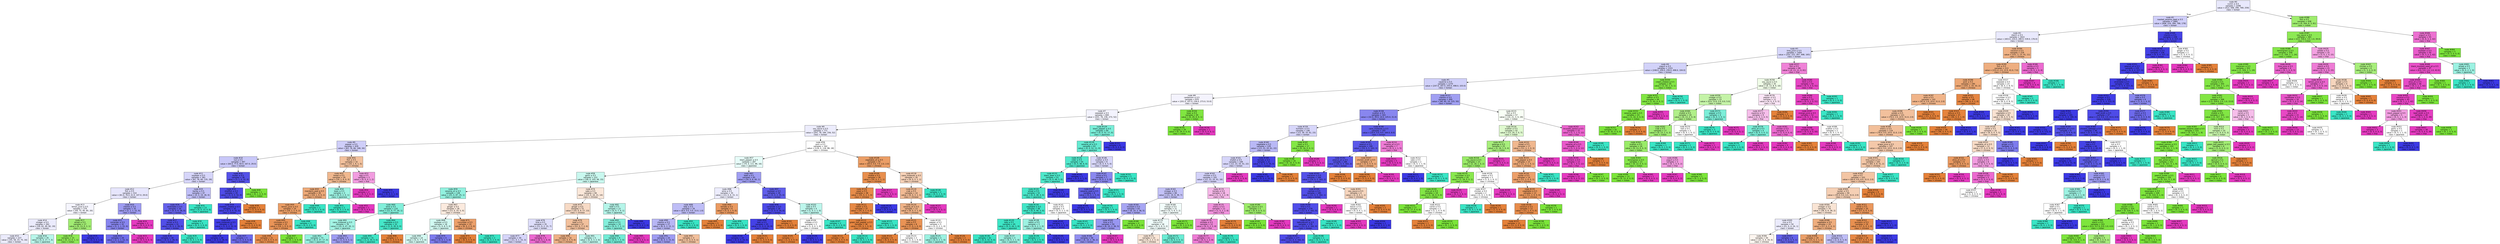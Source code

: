 digraph Tree {
node [shape=box, style="filled", color="black", fontname="helvetica"] ;
edge [fontname="helvetica"] ;
0 [label=<node &#35;0<br/>cumin &le; 0.5<br/>samples = 2298<br/>value = [412, 568, 290, 769, 259]<br/>class = korean>, fillcolor="#e8e8fc"] ;
1 [label=<node &#35;1<br/>roasted_sesame_seed &le; 0.5<br/>samples = 1860<br/>value = [408, 224, 284, 766, 178]<br/>class = korean>, fillcolor="#cfcef9"] ;
0 -> 1 [labeldistance=2.5, labelangle=45, headlabel="True"] ;
2 [label=<node &#35;2<br/>starch &le; 0.5<br/>samples = 1622<br/>value = [403.0, 224.0, 280.0, 539.0, 176.0]<br/>class = korean>, fillcolor="#e9e9fc"] ;
1 -> 2 ;
3 [label=<node &#35;3<br/>lime_juice &le; 0.5<br/>samples = 1404<br/>value = [252, 222, 267, 498, 165]<br/>class = korean>, fillcolor="#d7d7fa"] ;
2 -> 3 ;
4 [label=<node &#35;4<br/>yogurt &le; 0.5<br/>samples = 1315<br/>value = [248.0, 209.0, 256.0, 498.0, 104.0]<br/>class = korean>, fillcolor="#d2d2f9"] ;
3 -> 4 ;
5 [label=<node &#35;5<br/>cayenne &le; 0.5<br/>samples = 1270<br/>value = [247.0, 167.0, 255.0, 498.0, 103.0]<br/>class = korean>, fillcolor="#d0d0f9"] ;
4 -> 5 ;
6 [label=<node &#35;6<br/>cardamom &le; 0.5<br/>samples = 870<br/>value = [201.0, 107.0, 236.0, 273.0, 53.0]<br/>class = korean>, fillcolor="#f4f3fd"] ;
5 -> 6 ;
7 [label=<node &#35;7<br/>seaweed &le; 0.5<br/>samples = 840<br/>value = [201, 78, 236, 273, 52]<br/>class = korean>, fillcolor="#f3f3fd"] ;
6 -> 7 ;
8 [label=<node &#35;8<br/>soy_sauce &le; 0.5<br/>samples = 771<br/>value = [201, 78, 184, 256, 52]<br/>class = korean>, fillcolor="#ececfc"] ;
7 -> 8 ;
9 [label=<node &#35;9<br/>pepper &le; 0.5<br/>samples = 429<br/>value = [83, 78, 66, 168, 34]<br/>class = korean>, fillcolor="#cfcef9"] ;
8 -> 9 ;
10 [label=<node &#35;10<br/>nut &le; 0.5<br/>samples = 397<br/>value = [64.0, 77.0, 60.0, 167.0, 29.0]<br/>class = korean>, fillcolor="#c8c7f8"] ;
9 -> 10 ;
11 [label=<node &#35;11<br/>soybean &le; 0.5<br/>samples = 361<br/>value = [61, 76, 60, 135, 29]<br/>class = korean>, fillcolor="#d7d6fa"] ;
10 -> 11 ;
12 [label=<node &#35;12<br/>fish &le; 0.5<br/>samples = 314<br/>value = [61.0, 76.0, 41.0, 107.0, 29.0]<br/>class = korean>, fillcolor="#e6e5fc"] ;
11 -> 12 ;
13 [label=<node &#35;13<br/>lemon_juice &le; 0.5<br/>samples = 279<br/>value = [59, 75, 40, 85, 20]<br/>class = korean>, fillcolor="#f5f5fe"] ;
12 -> 13 ;
14 [label=<node &#35;14<br/>vinegar &le; 0.5<br/>samples = 262<br/>value = [59, 62, 40, 82, 19]<br/>class = korean>, fillcolor="#ebebfc"] ;
13 -> 14 ;
15 [label=<node &#35;15<br/>samples = 227<br/>value = [55, 58, 23, 75, 16]<br/>class = korean>, fillcolor="#ebebfc"] ;
14 -> 15 ;
16 [label=<node &#35;16<br/>samples = 35<br/>value = [4, 4, 17, 7, 3]<br/>class = japanese>, fillcolor="#b8f6ea"] ;
14 -> 16 ;
17 [label=<node &#35;17<br/>wheat &le; 0.5<br/>samples = 17<br/>value = [0, 13, 0, 3, 1]<br/>class = indian>, fillcolor="#a1ec72"] ;
13 -> 17 ;
18 [label=<node &#35;18<br/>samples = 15<br/>value = [0, 13, 0, 1, 1]<br/>class = indian>, fillcolor="#8ee955"] ;
17 -> 18 ;
19 [label=<node &#35;19<br/>samples = 2<br/>value = [0, 0, 0, 2, 0]<br/>class = korean>, fillcolor="#3c39e5"] ;
17 -> 19 ;
20 [label=<node &#35;20<br/>cilantro &le; 0.5<br/>samples = 35<br/>value = [2, 1, 1, 22, 9]<br/>class = korean>, fillcolor="#9e9cf2"] ;
12 -> 20 ;
21 [label=<node &#35;21<br/>coriander &le; 0.5<br/>samples = 32<br/>value = [2, 1, 1, 22, 6]<br/>class = korean>, fillcolor="#8785ef"] ;
20 -> 21 ;
22 [label=<node &#35;22<br/>samples = 29<br/>value = [2, 1, 1, 22, 3]<br/>class = korean>, fillcolor="#706eec"] ;
21 -> 22 ;
23 [label=<node &#35;23<br/>samples = 3<br/>value = [0, 0, 0, 0, 3]<br/>class = thai>, fillcolor="#e539c0"] ;
21 -> 23 ;
24 [label=<node &#35;24<br/>samples = 3<br/>value = [0, 0, 0, 0, 3]<br/>class = thai>, fillcolor="#e539c0"] ;
20 -> 24 ;
25 [label=<node &#35;25<br/>barley &le; 0.5<br/>samples = 47<br/>value = [0, 0, 19, 28, 0]<br/>class = korean>, fillcolor="#c0bff7"] ;
11 -> 25 ;
26 [label=<node &#35;26<br/>enokidake &le; 0.5<br/>samples = 34<br/>value = [0, 0, 6, 28, 0]<br/>class = korean>, fillcolor="#6663eb"] ;
25 -> 26 ;
27 [label=<node &#35;27<br/>lemon &le; 0.5<br/>samples = 31<br/>value = [0, 0, 3, 28, 0]<br/>class = korean>, fillcolor="#514ee8"] ;
26 -> 27 ;
28 [label=<node &#35;28<br/>samples = 30<br/>value = [0, 0, 2, 28, 0]<br/>class = korean>, fillcolor="#4a47e7"] ;
27 -> 28 ;
29 [label=<node &#35;29<br/>samples = 1<br/>value = [0, 0, 1, 0, 0]<br/>class = japanese>, fillcolor="#39e5c5"] ;
27 -> 29 ;
30 [label=<node &#35;30<br/>samples = 3<br/>value = [0, 0, 3, 0, 0]<br/>class = japanese>, fillcolor="#39e5c5"] ;
26 -> 30 ;
31 [label=<node &#35;31<br/>samples = 13<br/>value = [0, 0, 13, 0, 0]<br/>class = japanese>, fillcolor="#39e5c5"] ;
25 -> 31 ;
32 [label=<node &#35;32<br/>butter &le; 0.5<br/>samples = 36<br/>value = [3, 1, 0, 32, 0]<br/>class = korean>, fillcolor="#5451e8"] ;
10 -> 32 ;
33 [label=<node &#35;33<br/>shellfish &le; 0.5<br/>samples = 35<br/>value = [3, 0, 0, 32, 0]<br/>class = korean>, fillcolor="#4e4ce7"] ;
32 -> 33 ;
34 [label=<node &#35;34<br/>cheddar_cheese &le; 0.5<br/>samples = 34<br/>value = [2, 0, 0, 32, 0]<br/>class = korean>, fillcolor="#4845e7"] ;
33 -> 34 ;
35 [label=<node &#35;35<br/>cane_molasses &le; 0.5<br/>samples = 33<br/>value = [1, 0, 0, 32, 0]<br/>class = korean>, fillcolor="#423fe6"] ;
34 -> 35 ;
36 [label=<node &#35;36<br/>samples = 28<br/>value = [0, 0, 0, 28, 0]<br/>class = korean>, fillcolor="#3c39e5"] ;
35 -> 36 ;
37 [label=<node &#35;37<br/>samples = 5<br/>value = [1, 0, 0, 4, 0]<br/>class = korean>, fillcolor="#6d6aec"] ;
35 -> 37 ;
38 [label=<node &#35;38<br/>samples = 1<br/>value = [1, 0, 0, 0, 0]<br/>class = chinese>, fillcolor="#e58139"] ;
34 -> 38 ;
39 [label=<node &#35;39<br/>samples = 1<br/>value = [1, 0, 0, 0, 0]<br/>class = chinese>, fillcolor="#e58139"] ;
33 -> 39 ;
40 [label=<node &#35;40<br/>samples = 1<br/>value = [0, 1, 0, 0, 0]<br/>class = indian>, fillcolor="#7be539"] ;
32 -> 40 ;
41 [label=<node &#35;41<br/>fish &le; 0.5<br/>samples = 32<br/>value = [19, 1, 6, 1, 5]<br/>class = chinese>, fillcolor="#f2c09c"] ;
9 -> 41 ;
42 [label=<node &#35;42<br/>bread &le; 0.5<br/>samples = 29<br/>value = [19, 1, 6, 0, 3]<br/>class = chinese>, fillcolor="#f0b88f"] ;
41 -> 42 ;
43 [label=<node &#35;43<br/>mandarin_peel &le; 0.5<br/>samples = 26<br/>value = [19, 1, 4, 0, 2]<br/>class = chinese>, fillcolor="#eda978"] ;
42 -> 43 ;
44 [label=<node &#35;44<br/>lemon_juice &le; 0.5<br/>samples = 24<br/>value = [19, 1, 2, 0, 2]<br/>class = chinese>, fillcolor="#eb9e66"] ;
43 -> 44 ;
45 [label=<node &#35;45<br/>chickpea &le; 0.5<br/>samples = 22<br/>value = [19, 1, 0, 0, 2]<br/>class = chinese>, fillcolor="#e99457"] ;
44 -> 45 ;
46 [label=<node &#35;46<br/>samples = 21<br/>value = [19, 0, 0, 0, 2]<br/>class = chinese>, fillcolor="#e88e4e"] ;
45 -> 46 ;
47 [label=<node &#35;47<br/>samples = 1<br/>value = [0, 1, 0, 0, 0]<br/>class = indian>, fillcolor="#7be539"] ;
45 -> 47 ;
48 [label=<node &#35;48<br/>samples = 2<br/>value = [0, 0, 2, 0, 0]<br/>class = japanese>, fillcolor="#39e5c5"] ;
44 -> 48 ;
49 [label=<node &#35;49<br/>samples = 2<br/>value = [0, 0, 2, 0, 0]<br/>class = japanese>, fillcolor="#39e5c5"] ;
43 -> 49 ;
50 [label=<node &#35;50<br/>bean &le; 0.5<br/>samples = 3<br/>value = [0, 0, 2, 0, 1]<br/>class = japanese>, fillcolor="#9cf2e2"] ;
42 -> 50 ;
51 [label=<node &#35;51<br/>samples = 2<br/>value = [0, 0, 2, 0, 0]<br/>class = japanese>, fillcolor="#39e5c5"] ;
50 -> 51 ;
52 [label=<node &#35;52<br/>samples = 1<br/>value = [0, 0, 0, 0, 1]<br/>class = thai>, fillcolor="#e539c0"] ;
50 -> 52 ;
53 [label=<node &#35;53<br/>egg &le; 0.5<br/>samples = 3<br/>value = [0, 0, 0, 1, 2]<br/>class = thai>, fillcolor="#f29ce0"] ;
41 -> 53 ;
54 [label=<node &#35;54<br/>samples = 2<br/>value = [0, 0, 0, 0, 2]<br/>class = thai>, fillcolor="#e539c0"] ;
53 -> 54 ;
55 [label=<node &#35;55<br/>samples = 1<br/>value = [0, 0, 0, 1, 0]<br/>class = korean>, fillcolor="#3c39e5"] ;
53 -> 55 ;
56 [label=<node &#35;56<br/>pork &le; 0.5<br/>samples = 342<br/>value = [118, 0, 118, 88, 18]<br/>class = chinese>, fillcolor="#ffffff"] ;
8 -> 56 ;
57 [label=<node &#35;57<br/>black_pepper &le; 0.5<br/>samples = 287<br/>value = [74, 0, 111, 86, 16]<br/>class = japanese>, fillcolor="#e6fcf8"] ;
56 -> 57 ;
58 [label=<node &#35;58<br/>garlic &le; 0.5<br/>samples = 222<br/>value = [58, 0, 103, 46, 15]<br/>class = japanese>, fillcolor="#c9f8ef"] ;
57 -> 58 ;
59 [label=<node &#35;59<br/>sesame_oil &le; 0.5<br/>samples = 138<br/>value = [25, 0, 87, 25, 1]<br/>class = japanese>, fillcolor="#92f1df"] ;
58 -> 59 ;
60 [label=<node &#35;60<br/>wine &le; 0.5<br/>samples = 110<br/>value = [12, 0, 77, 20, 1]<br/>class = japanese>, fillcolor="#82efda"] ;
59 -> 60 ;
61 [label=<node &#35;61<br/>cane_molasses &le; 0.5<br/>samples = 78<br/>value = [10, 0, 47, 20, 1]<br/>class = japanese>, fillcolor="#a3f3e4"] ;
60 -> 61 ;
62 [label=<node &#35;62<br/>samples = 73<br/>value = [9, 0, 47, 17, 0]<br/>class = japanese>, fillcolor="#95f1e0"] ;
61 -> 62 ;
63 [label=<node &#35;63<br/>samples = 5<br/>value = [1, 0, 0, 3, 1]<br/>class = korean>, fillcolor="#9e9cf2"] ;
61 -> 63 ;
64 [label=<node &#35;64<br/>vegetable &le; 0.5<br/>samples = 32<br/>value = [2, 0, 30, 0, 0]<br/>class = japanese>, fillcolor="#46e7c9"] ;
60 -> 64 ;
65 [label=<node &#35;65<br/>samples = 31<br/>value = [1, 0, 30, 0, 0]<br/>class = japanese>, fillcolor="#40e6c7"] ;
64 -> 65 ;
66 [label=<node &#35;66<br/>samples = 1<br/>value = [1, 0, 0, 0, 0]<br/>class = chinese>, fillcolor="#e58139"] ;
64 -> 66 ;
67 [label=<node &#35;67<br/>ginger &le; 0.5<br/>samples = 28<br/>value = [13, 0, 10, 5, 0]<br/>class = chinese>, fillcolor="#fbeade"] ;
59 -> 67 ;
68 [label=<node &#35;68<br/>soybean &le; 0.5<br/>samples = 18<br/>value = [5, 0, 8, 5, 0]<br/>class = japanese>, fillcolor="#d1f9f2"] ;
67 -> 68 ;
69 [label=<node &#35;69<br/>samples = 14<br/>value = [5, 0, 7, 2, 0]<br/>class = japanese>, fillcolor="#d3f9f2"] ;
68 -> 69 ;
70 [label=<node &#35;70<br/>samples = 4<br/>value = [0, 0, 1, 3, 0]<br/>class = korean>, fillcolor="#7d7bee"] ;
68 -> 70 ;
71 [label=<node &#35;71<br/>cucumber &le; 0.5<br/>samples = 10<br/>value = [8, 0, 2, 0, 0]<br/>class = chinese>, fillcolor="#eca06a"] ;
67 -> 71 ;
72 [label=<node &#35;72<br/>samples = 8<br/>value = [8, 0, 0, 0, 0]<br/>class = chinese>, fillcolor="#e58139"] ;
71 -> 72 ;
73 [label=<node &#35;73<br/>samples = 2<br/>value = [0, 0, 2, 0, 0]<br/>class = japanese>, fillcolor="#39e5c5"] ;
71 -> 73 ;
74 [label=<node &#35;74<br/>sake &le; 0.5<br/>samples = 84<br/>value = [33, 0, 16, 21, 14]<br/>class = chinese>, fillcolor="#fae7d9"] ;
58 -> 74 ;
75 [label=<node &#35;75<br/>ginger &le; 0.5<br/>samples = 72<br/>value = [33, 0, 9, 17, 13]<br/>class = chinese>, fillcolor="#f7dac5"] ;
74 -> 75 ;
76 [label=<node &#35;76<br/>lime &le; 0.5<br/>samples = 35<br/>value = [11, 0, 2, 15, 7]<br/>class = korean>, fillcolor="#dedefb"] ;
75 -> 76 ;
77 [label=<node &#35;77<br/>samples = 30<br/>value = [11, 0, 1, 15, 3]<br/>class = korean>, fillcolor="#d6d5fa"] ;
76 -> 77 ;
78 [label=<node &#35;78<br/>samples = 5<br/>value = [0, 0, 1, 0, 4]<br/>class = thai>, fillcolor="#ec6ad0"] ;
76 -> 78 ;
79 [label=<node &#35;79<br/>beef &le; 0.5<br/>samples = 37<br/>value = [22, 0, 7, 2, 6]<br/>class = chinese>, fillcolor="#f2c09c"] ;
75 -> 79 ;
80 [label=<node &#35;80<br/>samples = 32<br/>value = [22, 0, 4, 0, 6]<br/>class = chinese>, fillcolor="#efb185"] ;
79 -> 80 ;
81 [label=<node &#35;81<br/>samples = 5<br/>value = [0, 0, 3, 2, 0]<br/>class = japanese>, fillcolor="#bdf6ec"] ;
79 -> 81 ;
82 [label=<node &#35;82<br/>beef &le; 0.5<br/>samples = 12<br/>value = [0, 0, 7, 4, 1]<br/>class = japanese>, fillcolor="#b5f5e9"] ;
74 -> 82 ;
83 [label=<node &#35;83<br/>peanut &le; 0.5<br/>samples = 10<br/>value = [0, 0, 7, 2, 1]<br/>class = japanese>, fillcolor="#83efdb"] ;
82 -> 83 ;
84 [label=<node &#35;84<br/>samples = 9<br/>value = [0, 0, 7, 2, 0]<br/>class = japanese>, fillcolor="#72ecd6"] ;
83 -> 84 ;
85 [label=<node &#35;85<br/>samples = 1<br/>value = [0, 0, 0, 0, 1]<br/>class = thai>, fillcolor="#e539c0"] ;
83 -> 85 ;
86 [label=<node &#35;86<br/>samples = 2<br/>value = [0, 0, 0, 2, 0]<br/>class = korean>, fillcolor="#3c39e5"] ;
82 -> 86 ;
87 [label=<node &#35;87<br/>beef &le; 0.5<br/>samples = 65<br/>value = [16, 0, 8, 40, 1]<br/>class = korean>, fillcolor="#9f9ef2"] ;
57 -> 87 ;
88 [label=<node &#35;88<br/>wine &le; 0.5<br/>samples = 35<br/>value = [13, 0, 6, 15, 1]<br/>class = korean>, fillcolor="#ededfd"] ;
87 -> 88 ;
89 [label=<node &#35;89<br/>kelp &le; 0.5<br/>samples = 29<br/>value = [8.0, 0.0, 5.0, 15.0, 1.0]<br/>class = korean>, fillcolor="#bebdf6"] ;
88 -> 89 ;
90 [label=<node &#35;90<br/>cilantro &le; 0.5<br/>samples = 27<br/>value = [8, 0, 3, 15, 1]<br/>class = korean>, fillcolor="#b7b6f5"] ;
89 -> 90 ;
91 [label=<node &#35;91<br/>samples = 24<br/>value = [6, 0, 3, 15, 0]<br/>class = korean>, fillcolor="#9e9cf2"] ;
90 -> 91 ;
92 [label=<node &#35;92<br/>samples = 3<br/>value = [2, 0, 0, 0, 1]<br/>class = chinese>, fillcolor="#f2c09c"] ;
90 -> 92 ;
93 [label=<node &#35;93<br/>samples = 2<br/>value = [0, 0, 2, 0, 0]<br/>class = japanese>, fillcolor="#39e5c5"] ;
89 -> 93 ;
94 [label=<node &#35;94<br/>tomato &le; 0.5<br/>samples = 6<br/>value = [5, 0, 1, 0, 0]<br/>class = chinese>, fillcolor="#ea9a61"] ;
88 -> 94 ;
95 [label=<node &#35;95<br/>samples = 5<br/>value = [5, 0, 0, 0, 0]<br/>class = chinese>, fillcolor="#e58139"] ;
94 -> 95 ;
96 [label=<node &#35;96<br/>samples = 1<br/>value = [0, 0, 1, 0, 0]<br/>class = japanese>, fillcolor="#39e5c5"] ;
94 -> 96 ;
97 [label=<node &#35;97<br/>soybean &le; 0.5<br/>samples = 30<br/>value = [3, 0, 2, 25, 0]<br/>class = korean>, fillcolor="#605eea"] ;
87 -> 97 ;
98 [label=<node &#35;98<br/>coriander &le; 0.5<br/>samples = 26<br/>value = [2, 0, 0, 24, 0]<br/>class = korean>, fillcolor="#4c49e7"] ;
97 -> 98 ;
99 [label=<node &#35;99<br/>leek &le; 0.5<br/>samples = 25<br/>value = [1, 0, 0, 24, 0]<br/>class = korean>, fillcolor="#4441e6"] ;
98 -> 99 ;
100 [label=<node &#35;100<br/>samples = 24<br/>value = [0, 0, 0, 24, 0]<br/>class = korean>, fillcolor="#3c39e5"] ;
99 -> 100 ;
101 [label=<node &#35;101<br/>samples = 1<br/>value = [1, 0, 0, 0, 0]<br/>class = chinese>, fillcolor="#e58139"] ;
99 -> 101 ;
102 [label=<node &#35;102<br/>samples = 1<br/>value = [1, 0, 0, 0, 0]<br/>class = chinese>, fillcolor="#e58139"] ;
98 -> 102 ;
103 [label=<node &#35;103<br/>sake &le; 0.5<br/>samples = 4<br/>value = [1, 0, 2, 1, 0]<br/>class = japanese>, fillcolor="#bdf6ec"] ;
97 -> 103 ;
104 [label=<node &#35;104<br/>shiitake &le; 0.5<br/>samples = 2<br/>value = [1, 0, 0, 1, 0]<br/>class = chinese>, fillcolor="#ffffff"] ;
103 -> 104 ;
105 [label=<node &#35;105<br/>samples = 1<br/>value = [1, 0, 0, 0, 0]<br/>class = chinese>, fillcolor="#e58139"] ;
104 -> 105 ;
106 [label=<node &#35;106<br/>samples = 1<br/>value = [0, 0, 0, 1, 0]<br/>class = korean>, fillcolor="#3c39e5"] ;
104 -> 106 ;
107 [label=<node &#35;107<br/>samples = 2<br/>value = [0, 0, 2, 0, 0]<br/>class = japanese>, fillcolor="#39e5c5"] ;
103 -> 107 ;
108 [label=<node &#35;108<br/>vegetable_oil &le; 0.5<br/>samples = 55<br/>value = [44.0, 0.0, 7.0, 2.0, 2.0]<br/>class = chinese>, fillcolor="#eb9e66"] ;
56 -> 108 ;
109 [label=<node &#35;109<br/>shallot &le; 0.5<br/>samples = 39<br/>value = [35, 0, 2, 1, 1]<br/>class = chinese>, fillcolor="#e88f4e"] ;
108 -> 109 ;
110 [label=<node &#35;110<br/>yeast &le; 0.5<br/>samples = 38<br/>value = [35, 0, 2, 1, 0]<br/>class = chinese>, fillcolor="#e78c4a"] ;
109 -> 110 ;
111 [label=<node &#35;111<br/>radish &le; 0.5<br/>samples = 37<br/>value = [35, 0, 2, 0, 0]<br/>class = chinese>, fillcolor="#e68844"] ;
110 -> 111 ;
112 [label=<node &#35;112<br/>green_bell_pepper &le; 0.5<br/>samples = 36<br/>value = [35, 0, 1, 0, 0]<br/>class = chinese>, fillcolor="#e6853f"] ;
111 -> 112 ;
113 [label=<node &#35;113<br/>samples = 35<br/>value = [35, 0, 0, 0, 0]<br/>class = chinese>, fillcolor="#e58139"] ;
112 -> 113 ;
114 [label=<node &#35;114<br/>samples = 1<br/>value = [0, 0, 1, 0, 0]<br/>class = japanese>, fillcolor="#39e5c5"] ;
112 -> 114 ;
115 [label=<node &#35;115<br/>samples = 1<br/>value = [0, 0, 1, 0, 0]<br/>class = japanese>, fillcolor="#39e5c5"] ;
111 -> 115 ;
116 [label=<node &#35;116<br/>samples = 1<br/>value = [0, 0, 0, 1, 0]<br/>class = korean>, fillcolor="#3c39e5"] ;
110 -> 116 ;
117 [label=<node &#35;117<br/>samples = 1<br/>value = [0, 0, 0, 0, 1]<br/>class = thai>, fillcolor="#e539c0"] ;
109 -> 117 ;
118 [label=<node &#35;118<br/>cane_molasses &le; 0.5<br/>samples = 16<br/>value = [9, 0, 5, 1, 1]<br/>class = chinese>, fillcolor="#f6d1b7"] ;
108 -> 118 ;
119 [label=<node &#35;119<br/>crab &le; 0.5<br/>samples = 14<br/>value = [9, 0, 3, 1, 1]<br/>class = chinese>, fillcolor="#f1ba93"] ;
118 -> 119 ;
120 [label=<node &#35;120<br/>sesame_oil &le; 0.5<br/>samples = 13<br/>value = [9, 0, 3, 1, 0]<br/>class = chinese>, fillcolor="#efb388"] ;
119 -> 120 ;
121 [label=<node &#35;121<br/>sake &le; 0.5<br/>samples = 8<br/>value = [7, 0, 1, 0, 0]<br/>class = chinese>, fillcolor="#e99355"] ;
120 -> 121 ;
122 [label=<node &#35;122<br/>samples = 6<br/>value = [6, 0, 0, 0, 0]<br/>class = chinese>, fillcolor="#e58139"] ;
121 -> 122 ;
123 [label=<node &#35;123<br/>samples = 2<br/>value = [1, 0, 1, 0, 0]<br/>class = chinese>, fillcolor="#ffffff"] ;
121 -> 123 ;
124 [label=<node &#35;124<br/>pepper &le; 0.5<br/>samples = 5<br/>value = [2, 0, 2, 1, 0]<br/>class = chinese>, fillcolor="#ffffff"] ;
120 -> 124 ;
125 [label=<node &#35;125<br/>samples = 3<br/>value = [0, 0, 2, 1, 0]<br/>class = japanese>, fillcolor="#9cf2e2"] ;
124 -> 125 ;
126 [label=<node &#35;126<br/>samples = 2<br/>value = [2, 0, 0, 0, 0]<br/>class = chinese>, fillcolor="#e58139"] ;
124 -> 126 ;
127 [label=<node &#35;127<br/>samples = 1<br/>value = [0, 0, 0, 0, 1]<br/>class = thai>, fillcolor="#e539c0"] ;
119 -> 127 ;
128 [label=<node &#35;128<br/>samples = 2<br/>value = [0, 0, 2, 0, 0]<br/>class = japanese>, fillcolor="#39e5c5"] ;
118 -> 128 ;
129 [label=<node &#35;129<br/>black_pepper &le; 0.5<br/>samples = 69<br/>value = [0, 0, 52, 17, 0]<br/>class = japanese>, fillcolor="#7aeed8"] ;
7 -> 129 ;
130 [label=<node &#35;130<br/>sesame_oil &le; 0.5<br/>samples = 63<br/>value = [0, 0, 52, 11, 0]<br/>class = japanese>, fillcolor="#63ead1"] ;
129 -> 130 ;
131 [label=<node &#35;131<br/>cider &le; 0.5<br/>samples = 54<br/>value = [0, 0, 48, 6, 0]<br/>class = japanese>, fillcolor="#52e8cc"] ;
130 -> 131 ;
132 [label=<node &#35;132<br/>black_bean &le; 0.5<br/>samples = 53<br/>value = [0, 0, 48, 5, 0]<br/>class = japanese>, fillcolor="#4ee8cb"] ;
131 -> 132 ;
133 [label=<node &#35;133<br/>wheat &le; 0.5<br/>samples = 52<br/>value = [0, 0, 48, 4, 0]<br/>class = japanese>, fillcolor="#49e7ca"] ;
132 -> 133 ;
134 [label=<node &#35;134<br/>vegetable &le; 0.5<br/>samples = 48<br/>value = [0, 0, 46, 2, 0]<br/>class = japanese>, fillcolor="#42e6c8"] ;
133 -> 134 ;
135 [label=<node &#35;135<br/>kelp &le; 0.5<br/>samples = 45<br/>value = [0, 0, 44, 1, 0]<br/>class = japanese>, fillcolor="#3de6c6"] ;
134 -> 135 ;
136 [label=<node &#35;136<br/>samples = 42<br/>value = [0, 0, 42, 0, 0]<br/>class = japanese>, fillcolor="#39e5c5"] ;
135 -> 136 ;
137 [label=<node &#35;137<br/>samples = 3<br/>value = [0, 0, 2, 1, 0]<br/>class = japanese>, fillcolor="#9cf2e2"] ;
135 -> 137 ;
138 [label=<node &#35;138<br/>radish &le; 0.5<br/>samples = 3<br/>value = [0, 0, 2, 1, 0]<br/>class = japanese>, fillcolor="#9cf2e2"] ;
134 -> 138 ;
139 [label=<node &#35;139<br/>samples = 2<br/>value = [0, 0, 2, 0, 0]<br/>class = japanese>, fillcolor="#39e5c5"] ;
138 -> 139 ;
140 [label=<node &#35;140<br/>samples = 1<br/>value = [0, 0, 0, 1, 0]<br/>class = korean>, fillcolor="#3c39e5"] ;
138 -> 140 ;
141 [label=<node &#35;141<br/>squid &le; 0.5<br/>samples = 4<br/>value = [0, 0, 2, 2, 0]<br/>class = japanese>, fillcolor="#ffffff"] ;
133 -> 141 ;
142 [label=<node &#35;142<br/>samples = 2<br/>value = [0, 0, 0, 2, 0]<br/>class = korean>, fillcolor="#3c39e5"] ;
141 -> 142 ;
143 [label=<node &#35;143<br/>samples = 2<br/>value = [0, 0, 2, 0, 0]<br/>class = japanese>, fillcolor="#39e5c5"] ;
141 -> 143 ;
144 [label=<node &#35;144<br/>samples = 1<br/>value = [0, 0, 0, 1, 0]<br/>class = korean>, fillcolor="#3c39e5"] ;
132 -> 144 ;
145 [label=<node &#35;145<br/>samples = 1<br/>value = [0, 0, 0, 1, 0]<br/>class = korean>, fillcolor="#3c39e5"] ;
131 -> 145 ;
146 [label=<node &#35;146<br/>scallion &le; 0.5<br/>samples = 9<br/>value = [0, 0, 4, 5, 0]<br/>class = korean>, fillcolor="#d8d7fa"] ;
130 -> 146 ;
147 [label=<node &#35;147<br/>chive &le; 0.5<br/>samples = 7<br/>value = [0, 0, 2, 5, 0]<br/>class = korean>, fillcolor="#8a88ef"] ;
146 -> 147 ;
148 [label=<node &#35;148<br/>sesame_seed &le; 0.5<br/>samples = 6<br/>value = [0, 0, 1, 5, 0]<br/>class = korean>, fillcolor="#6361ea"] ;
147 -> 148 ;
149 [label=<node &#35;149<br/>samples = 5<br/>value = [0, 0, 0, 5, 0]<br/>class = korean>, fillcolor="#3c39e5"] ;
148 -> 149 ;
150 [label=<node &#35;150<br/>samples = 1<br/>value = [0, 0, 1, 0, 0]<br/>class = japanese>, fillcolor="#39e5c5"] ;
148 -> 150 ;
151 [label=<node &#35;151<br/>samples = 1<br/>value = [0, 0, 1, 0, 0]<br/>class = japanese>, fillcolor="#39e5c5"] ;
147 -> 151 ;
152 [label=<node &#35;152<br/>samples = 2<br/>value = [0, 0, 2, 0, 0]<br/>class = japanese>, fillcolor="#39e5c5"] ;
146 -> 152 ;
153 [label=<node &#35;153<br/>samples = 6<br/>value = [0, 0, 0, 6, 0]<br/>class = korean>, fillcolor="#3c39e5"] ;
129 -> 153 ;
154 [label=<node &#35;154<br/>bean &le; 0.5<br/>samples = 30<br/>value = [0, 29, 0, 0, 1]<br/>class = indian>, fillcolor="#80e640"] ;
6 -> 154 ;
155 [label=<node &#35;155<br/>samples = 29<br/>value = [0, 29, 0, 0, 0]<br/>class = indian>, fillcolor="#7be539"] ;
154 -> 155 ;
156 [label=<node &#35;156<br/>samples = 1<br/>value = [0, 0, 0, 0, 1]<br/>class = thai>, fillcolor="#e539c0"] ;
154 -> 156 ;
157 [label=<node &#35;157<br/>cilantro &le; 0.5<br/>samples = 400<br/>value = [46, 60, 19, 225, 50]<br/>class = korean>, fillcolor="#a09ff2"] ;
5 -> 157 ;
158 [label=<node &#35;158<br/>scallion &le; 0.5<br/>samples = 343<br/>value = [32.0, 39.0, 16.0, 225.0, 31.0]<br/>class = korean>, fillcolor="#8886ef"] ;
157 -> 158 ;
159 [label=<node &#35;159<br/>turmeric &le; 0.5<br/>samples = 146<br/>value = [13, 39, 10, 61, 23]<br/>class = korean>, fillcolor="#d7d6fa"] ;
158 -> 159 ;
160 [label=<node &#35;160<br/>vegetable &le; 0.5<br/>samples = 129<br/>value = [13, 23, 10, 61, 22]<br/>class = korean>, fillcolor="#b9b8f6"] ;
159 -> 160 ;
161 [label=<node &#35;161<br/>shallot &le; 0.5<br/>samples = 108<br/>value = [12, 23, 10, 41, 22]<br/>class = korean>, fillcolor="#d6d5f9"] ;
160 -> 161 ;
162 [label=<node &#35;162<br/>chicken &le; 0.5<br/>samples = 102<br/>value = [12, 23, 10, 41, 16]<br/>class = korean>, fillcolor="#d3d2f9"] ;
161 -> 162 ;
163 [label=<node &#35;163<br/>vinegar &le; 0.5<br/>samples = 84<br/>value = [11, 19, 8, 39, 7]<br/>class = korean>, fillcolor="#c3c2f7"] ;
162 -> 163 ;
164 [label=<node &#35;164<br/>mustard &le; 0.5<br/>samples = 63<br/>value = [6, 14, 2, 36, 5]<br/>class = korean>, fillcolor="#a7a6f3"] ;
163 -> 164 ;
165 [label=<node &#35;165<br/>lime &le; 0.5<br/>samples = 59<br/>value = [6, 10, 2, 36, 5]<br/>class = korean>, fillcolor="#9896f1"] ;
164 -> 165 ;
166 [label=<node &#35;166<br/>samples = 56<br/>value = [6, 10, 2, 36, 2]<br/>class = korean>, fillcolor="#918ff0"] ;
165 -> 166 ;
167 [label=<node &#35;167<br/>samples = 3<br/>value = [0, 0, 0, 0, 3]<br/>class = thai>, fillcolor="#e539c0"] ;
165 -> 167 ;
168 [label=<node &#35;168<br/>samples = 4<br/>value = [0, 4, 0, 0, 0]<br/>class = indian>, fillcolor="#7be539"] ;
164 -> 168 ;
169 [label=<node &#35;169<br/>mango &le; 0.5<br/>samples = 21<br/>value = [5, 5, 6, 3, 2]<br/>class = japanese>, fillcolor="#f3fdfb"] ;
163 -> 169 ;
170 [label=<node &#35;170<br/>rice &le; 0.5<br/>samples = 18<br/>value = [5, 2, 6, 3, 2]<br/>class = japanese>, fillcolor="#f0fdfb"] ;
169 -> 170 ;
171 [label=<node &#35;171<br/>samples = 13<br/>value = [5, 2, 2, 3, 1]<br/>class = chinese>, fillcolor="#fae6d7"] ;
170 -> 171 ;
172 [label=<node &#35;172<br/>samples = 5<br/>value = [0, 0, 4, 0, 1]<br/>class = japanese>, fillcolor="#6aecd4"] ;
170 -> 172 ;
173 [label=<node &#35;173<br/>samples = 3<br/>value = [0, 3, 0, 0, 0]<br/>class = indian>, fillcolor="#7be539"] ;
169 -> 173 ;
174 [label=<node &#35;174<br/>tomato &le; 0.5<br/>samples = 18<br/>value = [1, 4, 2, 2, 9]<br/>class = thai>, fillcolor="#f6b8e8"] ;
162 -> 174 ;
175 [label=<node &#35;175<br/>sherry &le; 0.5<br/>samples = 13<br/>value = [1, 0, 2, 2, 8]<br/>class = thai>, fillcolor="#f193dd"] ;
174 -> 175 ;
176 [label=<node &#35;176<br/>shiitake &le; 0.5<br/>samples = 12<br/>value = [0, 0, 2, 2, 8]<br/>class = thai>, fillcolor="#ef88d9"] ;
175 -> 176 ;
177 [label=<node &#35;177<br/>samples = 11<br/>value = [0, 0, 1, 2, 8]<br/>class = thai>, fillcolor="#ee7bd5"] ;
176 -> 177 ;
178 [label=<node &#35;178<br/>samples = 1<br/>value = [0, 0, 1, 0, 0]<br/>class = japanese>, fillcolor="#39e5c5"] ;
176 -> 178 ;
179 [label=<node &#35;179<br/>samples = 1<br/>value = [1, 0, 0, 0, 0]<br/>class = chinese>, fillcolor="#e58139"] ;
175 -> 179 ;
180 [label=<node &#35;180<br/>soy_sauce &le; 0.5<br/>samples = 5<br/>value = [0, 4, 0, 0, 1]<br/>class = indian>, fillcolor="#9cec6a"] ;
174 -> 180 ;
181 [label=<node &#35;181<br/>samples = 4<br/>value = [0, 4, 0, 0, 0]<br/>class = indian>, fillcolor="#7be539"] ;
180 -> 181 ;
182 [label=<node &#35;182<br/>samples = 1<br/>value = [0, 0, 0, 0, 1]<br/>class = thai>, fillcolor="#e539c0"] ;
180 -> 182 ;
183 [label=<node &#35;183<br/>samples = 6<br/>value = [0, 0, 0, 0, 6]<br/>class = thai>, fillcolor="#e539c0"] ;
161 -> 183 ;
184 [label=<node &#35;184<br/>tomato &le; 0.5<br/>samples = 21<br/>value = [1, 0, 0, 20, 0]<br/>class = korean>, fillcolor="#4643e6"] ;
160 -> 184 ;
185 [label=<node &#35;185<br/>samples = 20<br/>value = [0, 0, 0, 20, 0]<br/>class = korean>, fillcolor="#3c39e5"] ;
184 -> 185 ;
186 [label=<node &#35;186<br/>samples = 1<br/>value = [1, 0, 0, 0, 0]<br/>class = chinese>, fillcolor="#e58139"] ;
184 -> 186 ;
187 [label=<node &#35;187<br/>basil &le; 0.5<br/>samples = 17<br/>value = [0, 16, 0, 0, 1]<br/>class = indian>, fillcolor="#83e745"] ;
159 -> 187 ;
188 [label=<node &#35;188<br/>samples = 16<br/>value = [0, 16, 0, 0, 0]<br/>class = indian>, fillcolor="#7be539"] ;
187 -> 188 ;
189 [label=<node &#35;189<br/>samples = 1<br/>value = [0, 0, 0, 0, 1]<br/>class = thai>, fillcolor="#e539c0"] ;
187 -> 189 ;
190 [label=<node &#35;190<br/>cane_molasses &le; 0.5<br/>samples = 197<br/>value = [19.0, 0.0, 6.0, 164.0, 8.0]<br/>class = korean>, fillcolor="#605eea"] ;
158 -> 190 ;
191 [label=<node &#35;191<br/>peanut &le; 0.5<br/>samples = 190<br/>value = [19, 0, 5, 163, 3]<br/>class = korean>, fillcolor="#5b58e9"] ;
190 -> 191 ;
192 [label=<node &#35;192<br/>peanut_oil &le; 0.5<br/>samples = 186<br/>value = [16, 0, 5, 163, 2]<br/>class = korean>, fillcolor="#5654e9"] ;
191 -> 192 ;
193 [label=<node &#35;193<br/>macaroni &le; 0.5<br/>samples = 184<br/>value = [14, 0, 5, 163, 2]<br/>class = korean>, fillcolor="#5451e8"] ;
192 -> 193 ;
194 [label=<node &#35;194<br/>cashew &le; 0.5<br/>samples = 180<br/>value = [12, 0, 5, 162, 1]<br/>class = korean>, fillcolor="#514ee8"] ;
193 -> 194 ;
195 [label=<node &#35;195<br/>lime &le; 0.5<br/>samples = 179<br/>value = [12, 0, 5, 162, 0]<br/>class = korean>, fillcolor="#504de8"] ;
194 -> 195 ;
196 [label=<node &#35;196<br/>katsuobushi &le; 0.5<br/>samples = 178<br/>value = [12, 0, 4, 162, 0]<br/>class = korean>, fillcolor="#4f4ce8"] ;
195 -> 196 ;
197 [label=<node &#35;197<br/>samples = 177<br/>value = [12, 0, 3, 162, 0]<br/>class = korean>, fillcolor="#4e4be7"] ;
196 -> 197 ;
198 [label=<node &#35;198<br/>samples = 1<br/>value = [0, 0, 1, 0, 0]<br/>class = japanese>, fillcolor="#39e5c5"] ;
196 -> 198 ;
199 [label=<node &#35;199<br/>samples = 1<br/>value = [0, 0, 1, 0, 0]<br/>class = japanese>, fillcolor="#39e5c5"] ;
195 -> 199 ;
200 [label=<node &#35;200<br/>samples = 1<br/>value = [0, 0, 0, 0, 1]<br/>class = thai>, fillcolor="#e539c0"] ;
194 -> 200 ;
201 [label=<node &#35;201<br/>soy_sauce &le; 0.5<br/>samples = 4<br/>value = [2, 0, 0, 1, 1]<br/>class = chinese>, fillcolor="#f6d5bd"] ;
193 -> 201 ;
202 [label=<node &#35;202<br/>bacon &le; 0.5<br/>samples = 2<br/>value = [0, 0, 0, 1, 1]<br/>class = korean>, fillcolor="#ffffff"] ;
201 -> 202 ;
203 [label=<node &#35;203<br/>samples = 1<br/>value = [0, 0, 0, 0, 1]<br/>class = thai>, fillcolor="#e539c0"] ;
202 -> 203 ;
204 [label=<node &#35;204<br/>samples = 1<br/>value = [0, 0, 0, 1, 0]<br/>class = korean>, fillcolor="#3c39e5"] ;
202 -> 204 ;
205 [label=<node &#35;205<br/>samples = 2<br/>value = [2, 0, 0, 0, 0]<br/>class = chinese>, fillcolor="#e58139"] ;
201 -> 205 ;
206 [label=<node &#35;206<br/>samples = 2<br/>value = [2, 0, 0, 0, 0]<br/>class = chinese>, fillcolor="#e58139"] ;
192 -> 206 ;
207 [label=<node &#35;207<br/>chicken_broth &le; 0.5<br/>samples = 4<br/>value = [3, 0, 0, 0, 1]<br/>class = chinese>, fillcolor="#eeab7b"] ;
191 -> 207 ;
208 [label=<node &#35;208<br/>samples = 3<br/>value = [3, 0, 0, 0, 0]<br/>class = chinese>, fillcolor="#e58139"] ;
207 -> 208 ;
209 [label=<node &#35;209<br/>samples = 1<br/>value = [0, 0, 0, 0, 1]<br/>class = thai>, fillcolor="#e539c0"] ;
207 -> 209 ;
210 [label=<node &#35;210<br/>sesame_oil &le; 0.5<br/>samples = 7<br/>value = [0, 0, 1, 1, 5]<br/>class = thai>, fillcolor="#ee7bd5"] ;
190 -> 210 ;
211 [label=<node &#35;211<br/>samples = 5<br/>value = [0, 0, 0, 0, 5]<br/>class = thai>, fillcolor="#e539c0"] ;
210 -> 211 ;
212 [label=<node &#35;212<br/>sake &le; 0.5<br/>samples = 2<br/>value = [0, 0, 1, 1, 0]<br/>class = japanese>, fillcolor="#ffffff"] ;
210 -> 212 ;
213 [label=<node &#35;213<br/>samples = 1<br/>value = [0, 0, 0, 1, 0]<br/>class = korean>, fillcolor="#3c39e5"] ;
212 -> 213 ;
214 [label=<node &#35;214<br/>samples = 1<br/>value = [0, 0, 1, 0, 0]<br/>class = japanese>, fillcolor="#39e5c5"] ;
212 -> 214 ;
215 [label=<node &#35;215<br/>fish &le; 0.5<br/>samples = 57<br/>value = [14, 21, 3, 0, 19]<br/>class = indian>, fillcolor="#f8fef5"] ;
157 -> 215 ;
216 [label=<node &#35;216<br/>scallion &le; 0.5<br/>samples = 42<br/>value = [13, 20, 2, 0, 7]<br/>class = indian>, fillcolor="#dff9cf"] ;
215 -> 216 ;
217 [label=<node &#35;217<br/>galanga &le; 0.5<br/>samples = 25<br/>value = [2, 18, 1, 0, 4]<br/>class = indian>, fillcolor="#a7ee7b"] ;
216 -> 217 ;
218 [label=<node &#35;218<br/>soy_sauce &le; 0.5<br/>samples = 23<br/>value = [2, 18, 1, 0, 2]<br/>class = indian>, fillcolor="#9aeb68"] ;
217 -> 218 ;
219 [label=<node &#35;219<br/>cucumber &le; 0.5<br/>samples = 20<br/>value = [1, 18, 0, 0, 1]<br/>class = indian>, fillcolor="#89e84e"] ;
218 -> 219 ;
220 [label=<node &#35;220<br/>olive_oil &le; 0.5<br/>samples = 19<br/>value = [1, 18, 0, 0, 0]<br/>class = indian>, fillcolor="#82e644"] ;
219 -> 220 ;
221 [label=<node &#35;221<br/>samples = 17<br/>value = [0, 17, 0, 0, 0]<br/>class = indian>, fillcolor="#7be539"] ;
220 -> 221 ;
222 [label=<node &#35;222<br/>carrot &le; 0.5<br/>samples = 2<br/>value = [1, 1, 0, 0, 0]<br/>class = chinese>, fillcolor="#ffffff"] ;
220 -> 222 ;
223 [label=<node &#35;223<br/>samples = 1<br/>value = [1, 0, 0, 0, 0]<br/>class = chinese>, fillcolor="#e58139"] ;
222 -> 223 ;
224 [label=<node &#35;224<br/>samples = 1<br/>value = [0, 1, 0, 0, 0]<br/>class = indian>, fillcolor="#7be539"] ;
222 -> 224 ;
225 [label=<node &#35;225<br/>samples = 1<br/>value = [0, 0, 0, 0, 1]<br/>class = thai>, fillcolor="#e539c0"] ;
219 -> 225 ;
226 [label=<node &#35;226<br/>cream &le; 0.5<br/>samples = 3<br/>value = [1, 0, 1, 0, 1]<br/>class = chinese>, fillcolor="#ffffff"] ;
218 -> 226 ;
227 [label=<node &#35;227<br/>chicken &le; 0.5<br/>samples = 2<br/>value = [1, 0, 1, 0, 0]<br/>class = chinese>, fillcolor="#ffffff"] ;
226 -> 227 ;
228 [label=<node &#35;228<br/>samples = 1<br/>value = [0, 0, 1, 0, 0]<br/>class = japanese>, fillcolor="#39e5c5"] ;
227 -> 228 ;
229 [label=<node &#35;229<br/>samples = 1<br/>value = [1, 0, 0, 0, 0]<br/>class = chinese>, fillcolor="#e58139"] ;
227 -> 229 ;
230 [label=<node &#35;230<br/>samples = 1<br/>value = [0, 0, 0, 0, 1]<br/>class = thai>, fillcolor="#e539c0"] ;
226 -> 230 ;
231 [label=<node &#35;231<br/>samples = 2<br/>value = [0, 0, 0, 0, 2]<br/>class = thai>, fillcolor="#e539c0"] ;
217 -> 231 ;
232 [label=<node &#35;232<br/>bread &le; 0.5<br/>samples = 17<br/>value = [11, 2, 1, 0, 3]<br/>class = chinese>, fillcolor="#f0b78e"] ;
216 -> 232 ;
233 [label=<node &#35;233<br/>bell_pepper &le; 0.5<br/>samples = 15<br/>value = [11, 2, 1, 0, 1]<br/>class = chinese>, fillcolor="#eda876"] ;
232 -> 233 ;
234 [label=<node &#35;234<br/>oyster &le; 0.5<br/>samples = 14<br/>value = [11, 2, 0, 0, 1]<br/>class = chinese>, fillcolor="#eca06b"] ;
233 -> 234 ;
235 [label=<node &#35;235<br/>vegetable &le; 0.5<br/>samples = 13<br/>value = [11, 2, 0, 0, 0]<br/>class = chinese>, fillcolor="#ea985d"] ;
234 -> 235 ;
236 [label=<node &#35;236<br/>coconut &le; 0.5<br/>samples = 12<br/>value = [11, 1, 0, 0, 0]<br/>class = chinese>, fillcolor="#e78c4b"] ;
235 -> 236 ;
237 [label=<node &#35;237<br/>samples = 11<br/>value = [11, 0, 0, 0, 0]<br/>class = chinese>, fillcolor="#e58139"] ;
236 -> 237 ;
238 [label=<node &#35;238<br/>samples = 1<br/>value = [0, 1, 0, 0, 0]<br/>class = indian>, fillcolor="#7be539"] ;
236 -> 238 ;
239 [label=<node &#35;239<br/>samples = 1<br/>value = [0, 1, 0, 0, 0]<br/>class = indian>, fillcolor="#7be539"] ;
235 -> 239 ;
240 [label=<node &#35;240<br/>samples = 1<br/>value = [0, 0, 0, 0, 1]<br/>class = thai>, fillcolor="#e539c0"] ;
234 -> 240 ;
241 [label=<node &#35;241<br/>samples = 1<br/>value = [0, 0, 1, 0, 0]<br/>class = japanese>, fillcolor="#39e5c5"] ;
233 -> 241 ;
242 [label=<node &#35;242<br/>samples = 2<br/>value = [0, 0, 0, 0, 2]<br/>class = thai>, fillcolor="#e539c0"] ;
232 -> 242 ;
243 [label=<node &#35;243<br/>brussels_sprout &le; 0.5<br/>samples = 15<br/>value = [1, 1, 1, 0, 12]<br/>class = thai>, fillcolor="#eb63ce"] ;
215 -> 243 ;
244 [label=<node &#35;244<br/>sesame_oil &le; 0.5<br/>samples = 14<br/>value = [1, 1, 0, 0, 12]<br/>class = thai>, fillcolor="#e957ca"] ;
243 -> 244 ;
245 [label=<node &#35;245<br/>turmeric &le; 0.5<br/>samples = 13<br/>value = [0, 1, 0, 0, 12]<br/>class = thai>, fillcolor="#e749c5"] ;
244 -> 245 ;
246 [label=<node &#35;246<br/>samples = 12<br/>value = [0, 0, 0, 0, 12]<br/>class = thai>, fillcolor="#e539c0"] ;
245 -> 246 ;
247 [label=<node &#35;247<br/>samples = 1<br/>value = [0, 1, 0, 0, 0]<br/>class = indian>, fillcolor="#7be539"] ;
245 -> 247 ;
248 [label=<node &#35;248<br/>samples = 1<br/>value = [1, 0, 0, 0, 0]<br/>class = chinese>, fillcolor="#e58139"] ;
244 -> 248 ;
249 [label=<node &#35;249<br/>samples = 1<br/>value = [0, 0, 1, 0, 0]<br/>class = japanese>, fillcolor="#39e5c5"] ;
243 -> 249 ;
250 [label=<node &#35;250<br/>cream_cheese &le; 0.5<br/>samples = 45<br/>value = [1, 42, 1, 0, 1]<br/>class = indian>, fillcolor="#84e746"] ;
4 -> 250 ;
251 [label=<node &#35;251<br/>saffron &le; 0.5<br/>samples = 44<br/>value = [1, 42, 0, 0, 1]<br/>class = indian>, fillcolor="#81e642"] ;
250 -> 251 ;
252 [label=<node &#35;252<br/>sesame_seed &le; 0.5<br/>samples = 43<br/>value = [1, 42, 0, 0, 0]<br/>class = indian>, fillcolor="#7ee63e"] ;
251 -> 252 ;
253 [label=<node &#35;253<br/>samples = 42<br/>value = [0, 42, 0, 0, 0]<br/>class = indian>, fillcolor="#7be539"] ;
252 -> 253 ;
254 [label=<node &#35;254<br/>samples = 1<br/>value = [1, 0, 0, 0, 0]<br/>class = chinese>, fillcolor="#e58139"] ;
252 -> 254 ;
255 [label=<node &#35;255<br/>samples = 1<br/>value = [0, 0, 0, 0, 1]<br/>class = thai>, fillcolor="#e539c0"] ;
251 -> 255 ;
256 [label=<node &#35;256<br/>samples = 1<br/>value = [0, 0, 1, 0, 0]<br/>class = japanese>, fillcolor="#39e5c5"] ;
250 -> 256 ;
257 [label=<node &#35;257<br/>fish &le; 0.5<br/>samples = 89<br/>value = [4, 13, 11, 0, 61]<br/>class = thai>, fillcolor="#ef82d7"] ;
3 -> 257 ;
258 [label=<node &#35;258<br/>soy_sauce &le; 0.5<br/>samples = 35<br/>value = [4, 13, 8, 0, 10]<br/>class = indian>, fillcolor="#effce7"] ;
257 -> 258 ;
259 [label=<node &#35;259<br/>vinegar &le; 0.5<br/>samples = 23<br/>value = [0.0, 13.0, 5.0, 0.0, 5.0]<br/>class = indian>, fillcolor="#c4f3a7"] ;
258 -> 259 ;
260 [label=<node &#35;260<br/>shallot &le; 0.5<br/>samples = 19<br/>value = [0, 13, 2, 0, 4]<br/>class = indian>, fillcolor="#b0ef88"] ;
259 -> 260 ;
261 [label=<node &#35;261<br/>crab &le; 0.5<br/>samples = 17<br/>value = [0, 13, 1, 0, 3]<br/>class = indian>, fillcolor="#a1ec72"] ;
260 -> 261 ;
262 [label=<node &#35;262<br/>scallion &le; 0.5<br/>samples = 16<br/>value = [0, 13, 0, 0, 3]<br/>class = indian>, fillcolor="#99eb67"] ;
261 -> 262 ;
263 [label=<node &#35;263<br/>lemongrass &le; 0.5<br/>samples = 13<br/>value = [0, 12, 0, 0, 1]<br/>class = indian>, fillcolor="#86e749"] ;
262 -> 263 ;
264 [label=<node &#35;264<br/>samples = 12<br/>value = [0, 12, 0, 0, 0]<br/>class = indian>, fillcolor="#7be539"] ;
263 -> 264 ;
265 [label=<node &#35;265<br/>samples = 1<br/>value = [0, 0, 0, 0, 1]<br/>class = thai>, fillcolor="#e539c0"] ;
263 -> 265 ;
266 [label=<node &#35;266<br/>yogurt &le; 0.5<br/>samples = 3<br/>value = [0, 1, 0, 0, 2]<br/>class = thai>, fillcolor="#f29ce0"] ;
262 -> 266 ;
267 [label=<node &#35;267<br/>samples = 2<br/>value = [0, 0, 0, 0, 2]<br/>class = thai>, fillcolor="#e539c0"] ;
266 -> 267 ;
268 [label=<node &#35;268<br/>samples = 1<br/>value = [0, 1, 0, 0, 0]<br/>class = indian>, fillcolor="#7be539"] ;
266 -> 268 ;
269 [label=<node &#35;269<br/>samples = 1<br/>value = [0, 0, 1, 0, 0]<br/>class = japanese>, fillcolor="#39e5c5"] ;
261 -> 269 ;
270 [label=<node &#35;270<br/>root &le; 0.5<br/>samples = 2<br/>value = [0, 0, 1, 0, 1]<br/>class = japanese>, fillcolor="#ffffff"] ;
260 -> 270 ;
271 [label=<node &#35;271<br/>samples = 1<br/>value = [0, 0, 1, 0, 0]<br/>class = japanese>, fillcolor="#39e5c5"] ;
270 -> 271 ;
272 [label=<node &#35;272<br/>samples = 1<br/>value = [0, 0, 0, 0, 1]<br/>class = thai>, fillcolor="#e539c0"] ;
270 -> 272 ;
273 [label=<node &#35;273<br/>pepper &le; 0.5<br/>samples = 4<br/>value = [0, 0, 3, 0, 1]<br/>class = japanese>, fillcolor="#7beed8"] ;
259 -> 273 ;
274 [label=<node &#35;274<br/>samples = 3<br/>value = [0, 0, 3, 0, 0]<br/>class = japanese>, fillcolor="#39e5c5"] ;
273 -> 274 ;
275 [label=<node &#35;275<br/>samples = 1<br/>value = [0, 0, 0, 0, 1]<br/>class = thai>, fillcolor="#e539c0"] ;
273 -> 275 ;
276 [label=<node &#35;276<br/>pepper &le; 0.5<br/>samples = 12<br/>value = [4, 0, 3, 0, 5]<br/>class = thai>, fillcolor="#fce6f7"] ;
258 -> 276 ;
277 [label=<node &#35;277<br/>cayenne &le; 0.5<br/>samples = 9<br/>value = [1, 0, 3, 0, 5]<br/>class = thai>, fillcolor="#f6bdea"] ;
276 -> 277 ;
278 [label=<node &#35;278<br/>olive_oil &le; 0.5<br/>samples = 4<br/>value = [0, 0, 3, 0, 1]<br/>class = japanese>, fillcolor="#7beed8"] ;
277 -> 278 ;
279 [label=<node &#35;279<br/>samples = 3<br/>value = [0, 0, 3, 0, 0]<br/>class = japanese>, fillcolor="#39e5c5"] ;
278 -> 279 ;
280 [label=<node &#35;280<br/>samples = 1<br/>value = [0, 0, 0, 0, 1]<br/>class = thai>, fillcolor="#e539c0"] ;
278 -> 280 ;
281 [label=<node &#35;281<br/>chicken &le; 0.5<br/>samples = 5<br/>value = [1, 0, 0, 0, 4]<br/>class = thai>, fillcolor="#ec6ad0"] ;
277 -> 281 ;
282 [label=<node &#35;282<br/>samples = 4<br/>value = [0, 0, 0, 0, 4]<br/>class = thai>, fillcolor="#e539c0"] ;
281 -> 282 ;
283 [label=<node &#35;283<br/>samples = 1<br/>value = [1, 0, 0, 0, 0]<br/>class = chinese>, fillcolor="#e58139"] ;
281 -> 283 ;
284 [label=<node &#35;284<br/>samples = 3<br/>value = [3, 0, 0, 0, 0]<br/>class = chinese>, fillcolor="#e58139"] ;
276 -> 284 ;
285 [label=<node &#35;285<br/>litchi &le; 0.5<br/>samples = 54<br/>value = [0, 0, 3, 0, 51]<br/>class = thai>, fillcolor="#e745c4"] ;
257 -> 285 ;
286 [label=<node &#35;286<br/>sake &le; 0.5<br/>samples = 53<br/>value = [0, 0, 2, 0, 51]<br/>class = thai>, fillcolor="#e641c2"] ;
285 -> 286 ;
287 [label=<node &#35;287<br/>orange_juice &le; 0.5<br/>samples = 52<br/>value = [0, 0, 1, 0, 51]<br/>class = thai>, fillcolor="#e63dc1"] ;
286 -> 287 ;
288 [label=<node &#35;288<br/>samples = 50<br/>value = [0, 0, 0, 0, 50]<br/>class = thai>, fillcolor="#e539c0"] ;
287 -> 288 ;
289 [label=<node &#35;289<br/>scallion &le; 0.5<br/>samples = 2<br/>value = [0, 0, 1, 0, 1]<br/>class = japanese>, fillcolor="#ffffff"] ;
287 -> 289 ;
290 [label=<node &#35;290<br/>samples = 1<br/>value = [0, 0, 0, 0, 1]<br/>class = thai>, fillcolor="#e539c0"] ;
289 -> 290 ;
291 [label=<node &#35;291<br/>samples = 1<br/>value = [0, 0, 1, 0, 0]<br/>class = japanese>, fillcolor="#39e5c5"] ;
289 -> 291 ;
292 [label=<node &#35;292<br/>samples = 1<br/>value = [0, 0, 1, 0, 0]<br/>class = japanese>, fillcolor="#39e5c5"] ;
286 -> 292 ;
293 [label=<node &#35;293<br/>samples = 1<br/>value = [0, 0, 1, 0, 0]<br/>class = japanese>, fillcolor="#39e5c5"] ;
285 -> 293 ;
294 [label=<node &#35;294<br/>coconut &le; 0.5<br/>samples = 218<br/>value = [151, 2, 13, 41, 11]<br/>class = chinese>, fillcolor="#efb184"] ;
2 -> 294 ;
295 [label=<node &#35;295<br/>fish &le; 0.5<br/>samples = 213<br/>value = [151.0, 2.0, 12.0, 41.0, 7.0]<br/>class = chinese>, fillcolor="#eeae80"] ;
294 -> 295 ;
296 [label=<node &#35;296<br/>pork &le; 0.5<br/>samples = 190<br/>value = [143, 2, 10, 33, 2]<br/>class = chinese>, fillcolor="#eda774"] ;
295 -> 296 ;
297 [label=<node &#35;297<br/>wine &le; 0.5<br/>samples = 142<br/>value = [97.0, 2.0, 10.0, 31.0, 2.0]<br/>class = chinese>, fillcolor="#f0b489"] ;
296 -> 297 ;
298 [label=<node &#35;298<br/>potato &le; 0.5<br/>samples = 121<br/>value = [76.0, 2.0, 10.0, 31.0, 2.0]<br/>class = chinese>, fillcolor="#f2c09c"] ;
297 -> 298 ;
299 [label=<node &#35;299<br/>sherry &le; 0.5<br/>samples = 119<br/>value = [76.0, 0.0, 10.0, 31.0, 2.0]<br/>class = chinese>, fillcolor="#f2bf9a"] ;
298 -> 299 ;
300 [label=<node &#35;300<br/>grape_juice &le; 0.5<br/>samples = 107<br/>value = [64.0, 0.0, 10.0, 31.0, 2.0]<br/>class = chinese>, fillcolor="#f4c8a9"] ;
299 -> 300 ;
301 [label=<node &#35;301<br/>lime_juice &le; 0.5<br/>samples = 105<br/>value = [64, 0, 8, 31, 2]<br/>class = chinese>, fillcolor="#f3c7a7"] ;
300 -> 301 ;
302 [label=<node &#35;302<br/>pea &le; 0.5<br/>samples = 103<br/>value = [64.0, 0.0, 6.0, 31.0, 2.0]<br/>class = chinese>, fillcolor="#f3c5a4"] ;
301 -> 302 ;
303 [label=<node &#35;303<br/>oyster &le; 0.5<br/>samples = 94<br/>value = [55.0, 0.0, 6.0, 31.0, 2.0]<br/>class = chinese>, fillcolor="#f5cfb4"] ;
302 -> 303 ;
304 [label=<node &#35;304<br/>vinegar &le; 0.5<br/>samples = 74<br/>value = [38, 0, 6, 28, 2]<br/>class = chinese>, fillcolor="#f9e4d4"] ;
303 -> 304 ;
305 [label=<node &#35;305<br/>rice &le; 0.5<br/>samples = 50<br/>value = [21, 0, 4, 24, 1]<br/>class = korean>, fillcolor="#ebebfc"] ;
304 -> 305 ;
306 [label=<node &#35;306<br/>samples = 44<br/>value = [21, 0, 4, 19, 0]<br/>class = chinese>, fillcolor="#fdf5ef"] ;
305 -> 306 ;
307 [label=<node &#35;307<br/>samples = 6<br/>value = [0, 0, 0, 5, 1]<br/>class = korean>, fillcolor="#6361ea"] ;
305 -> 307 ;
308 [label=<node &#35;308<br/>vegetable &le; 0.5<br/>samples = 24<br/>value = [17, 0, 2, 4, 1]<br/>class = chinese>, fillcolor="#eead7e"] ;
304 -> 308 ;
309 [label=<node &#35;309<br/>samples = 19<br/>value = [15, 0, 2, 1, 1]<br/>class = chinese>, fillcolor="#eb9f68"] ;
308 -> 309 ;
310 [label=<node &#35;310<br/>samples = 5<br/>value = [2, 0, 0, 3, 0]<br/>class = korean>, fillcolor="#bebdf6"] ;
308 -> 310 ;
311 [label=<node &#35;311<br/>carrot &le; 0.5<br/>samples = 20<br/>value = [17, 0, 0, 3, 0]<br/>class = chinese>, fillcolor="#ea975c"] ;
303 -> 311 ;
312 [label=<node &#35;312<br/>pumpkin &le; 0.5<br/>samples = 19<br/>value = [17, 0, 0, 2, 0]<br/>class = chinese>, fillcolor="#e89050"] ;
311 -> 312 ;
313 [label=<node &#35;313<br/>samples = 18<br/>value = [17, 0, 0, 1, 0]<br/>class = chinese>, fillcolor="#e78845"] ;
312 -> 313 ;
314 [label=<node &#35;314<br/>samples = 1<br/>value = [0, 0, 0, 1, 0]<br/>class = korean>, fillcolor="#3c39e5"] ;
312 -> 314 ;
315 [label=<node &#35;315<br/>samples = 1<br/>value = [0, 0, 0, 1, 0]<br/>class = korean>, fillcolor="#3c39e5"] ;
311 -> 315 ;
316 [label=<node &#35;316<br/>samples = 9<br/>value = [9, 0, 0, 0, 0]<br/>class = chinese>, fillcolor="#e58139"] ;
302 -> 316 ;
317 [label=<node &#35;317<br/>samples = 2<br/>value = [0, 0, 2, 0, 0]<br/>class = japanese>, fillcolor="#39e5c5"] ;
301 -> 317 ;
318 [label=<node &#35;318<br/>samples = 2<br/>value = [0, 0, 2, 0, 0]<br/>class = japanese>, fillcolor="#39e5c5"] ;
300 -> 318 ;
319 [label=<node &#35;319<br/>samples = 12<br/>value = [12, 0, 0, 0, 0]<br/>class = chinese>, fillcolor="#e58139"] ;
299 -> 319 ;
320 [label=<node &#35;320<br/>samples = 2<br/>value = [0, 2, 0, 0, 0]<br/>class = indian>, fillcolor="#7be539"] ;
298 -> 320 ;
321 [label=<node &#35;321<br/>samples = 21<br/>value = [21, 0, 0, 0, 0]<br/>class = chinese>, fillcolor="#e58139"] ;
297 -> 321 ;
322 [label=<node &#35;322<br/>barley &le; 0.5<br/>samples = 48<br/>value = [46, 0, 0, 2, 0]<br/>class = chinese>, fillcolor="#e68642"] ;
296 -> 322 ;
323 [label=<node &#35;323<br/>lettuce &le; 0.5<br/>samples = 47<br/>value = [46, 0, 0, 1, 0]<br/>class = chinese>, fillcolor="#e6843d"] ;
322 -> 323 ;
324 [label=<node &#35;324<br/>samples = 46<br/>value = [46, 0, 0, 0, 0]<br/>class = chinese>, fillcolor="#e58139"] ;
323 -> 324 ;
325 [label=<node &#35;325<br/>samples = 1<br/>value = [0, 0, 0, 1, 0]<br/>class = korean>, fillcolor="#3c39e5"] ;
323 -> 325 ;
326 [label=<node &#35;326<br/>samples = 1<br/>value = [0, 0, 0, 1, 0]<br/>class = korean>, fillcolor="#3c39e5"] ;
322 -> 326 ;
327 [label=<node &#35;327<br/>seaweed &le; 0.5<br/>samples = 23<br/>value = [8, 0, 2, 8, 5]<br/>class = chinese>, fillcolor="#ffffff"] ;
295 -> 327 ;
328 [label=<node &#35;328<br/>cucumber &le; 0.5<br/>samples = 21<br/>value = [8, 0, 0, 8, 5]<br/>class = chinese>, fillcolor="#ffffff"] ;
327 -> 328 ;
329 [label=<node &#35;329<br/>vegetable &le; 0.5<br/>samples = 18<br/>value = [8, 0, 0, 5, 5]<br/>class = chinese>, fillcolor="#f9e2d1"] ;
328 -> 329 ;
330 [label=<node &#35;330<br/>carrot &le; 0.5<br/>samples = 16<br/>value = [8, 0, 0, 3, 5]<br/>class = chinese>, fillcolor="#f8ddc9"] ;
329 -> 330 ;
331 [label=<node &#35;331<br/>vegetable_oil &le; 0.5<br/>samples = 12<br/>value = [7, 0, 0, 0, 5]<br/>class = chinese>, fillcolor="#f8dbc6"] ;
330 -> 331 ;
332 [label=<node &#35;332<br/>olive_oil &le; 0.5<br/>samples = 6<br/>value = [5, 0, 0, 0, 1]<br/>class = chinese>, fillcolor="#ea9a61"] ;
331 -> 332 ;
333 [label=<node &#35;333<br/>samples = 5<br/>value = [5, 0, 0, 0, 0]<br/>class = chinese>, fillcolor="#e58139"] ;
332 -> 333 ;
334 [label=<node &#35;334<br/>samples = 1<br/>value = [0, 0, 0, 0, 1]<br/>class = thai>, fillcolor="#e539c0"] ;
332 -> 334 ;
335 [label=<node &#35;335<br/>sherry &le; 0.5<br/>samples = 6<br/>value = [2, 0, 0, 0, 4]<br/>class = thai>, fillcolor="#f29ce0"] ;
331 -> 335 ;
336 [label=<node &#35;336<br/>vinegar &le; 0.5<br/>samples = 5<br/>value = [1, 0, 0, 0, 4]<br/>class = thai>, fillcolor="#ec6ad0"] ;
335 -> 336 ;
337 [label=<node &#35;337<br/>samples = 2<br/>value = [1, 0, 0, 0, 1]<br/>class = chinese>, fillcolor="#ffffff"] ;
336 -> 337 ;
338 [label=<node &#35;338<br/>samples = 3<br/>value = [0, 0, 0, 0, 3]<br/>class = thai>, fillcolor="#e539c0"] ;
336 -> 338 ;
339 [label=<node &#35;339<br/>samples = 1<br/>value = [1, 0, 0, 0, 0]<br/>class = chinese>, fillcolor="#e58139"] ;
335 -> 339 ;
340 [label=<node &#35;340<br/>ginger &le; 0.5<br/>samples = 4<br/>value = [1, 0, 0, 3, 0]<br/>class = korean>, fillcolor="#7d7bee"] ;
330 -> 340 ;
341 [label=<node &#35;341<br/>samples = 3<br/>value = [0, 0, 0, 3, 0]<br/>class = korean>, fillcolor="#3c39e5"] ;
340 -> 341 ;
342 [label=<node &#35;342<br/>samples = 1<br/>value = [1, 0, 0, 0, 0]<br/>class = chinese>, fillcolor="#e58139"] ;
340 -> 342 ;
343 [label=<node &#35;343<br/>samples = 2<br/>value = [0, 0, 0, 2, 0]<br/>class = korean>, fillcolor="#3c39e5"] ;
329 -> 343 ;
344 [label=<node &#35;344<br/>samples = 3<br/>value = [0, 0, 0, 3, 0]<br/>class = korean>, fillcolor="#3c39e5"] ;
328 -> 344 ;
345 [label=<node &#35;345<br/>samples = 2<br/>value = [0, 0, 2, 0, 0]<br/>class = japanese>, fillcolor="#39e5c5"] ;
327 -> 345 ;
346 [label=<node &#35;346<br/>vanilla &le; 0.5<br/>samples = 5<br/>value = [0, 0, 1, 0, 4]<br/>class = thai>, fillcolor="#ec6ad0"] ;
294 -> 346 ;
347 [label=<node &#35;347<br/>samples = 4<br/>value = [0, 0, 0, 0, 4]<br/>class = thai>, fillcolor="#e539c0"] ;
346 -> 347 ;
348 [label=<node &#35;348<br/>samples = 1<br/>value = [0, 0, 1, 0, 0]<br/>class = japanese>, fillcolor="#39e5c5"] ;
346 -> 348 ;
349 [label=<node &#35;349<br/>cilantro &le; 0.5<br/>samples = 238<br/>value = [5, 0, 4, 227, 2]<br/>class = korean>, fillcolor="#4542e6"] ;
1 -> 349 ;
350 [label=<node &#35;350<br/>coriander &le; 0.5<br/>samples = 236<br/>value = [4, 0, 4, 227, 1]<br/>class = korean>, fillcolor="#4441e6"] ;
349 -> 350 ;
351 [label=<node &#35;351<br/>peanut_oil &le; 0.5<br/>samples = 235<br/>value = [4, 0, 4, 227, 0]<br/>class = korean>, fillcolor="#4340e6"] ;
350 -> 351 ;
352 [label=<node &#35;352<br/>enokidake &le; 0.5<br/>samples = 234<br/>value = [3, 0, 4, 227, 0]<br/>class = korean>, fillcolor="#423fe6"] ;
351 -> 352 ;
353 [label=<node &#35;353<br/>vinegar &le; 0.5<br/>samples = 228<br/>value = [2, 0, 3, 223, 0]<br/>class = korean>, fillcolor="#403de6"] ;
352 -> 353 ;
354 [label=<node &#35;354<br/>starch &le; 0.5<br/>samples = 181<br/>value = [1, 0, 0, 180, 0]<br/>class = korean>, fillcolor="#3d3ae5"] ;
353 -> 354 ;
355 [label=<node &#35;355<br/>samples = 172<br/>value = [0, 0, 0, 172, 0]<br/>class = korean>, fillcolor="#3c39e5"] ;
354 -> 355 ;
356 [label=<node &#35;356<br/>vegetable_oil &le; 0.5<br/>samples = 9<br/>value = [1, 0, 0, 8, 0]<br/>class = korean>, fillcolor="#5452e8"] ;
354 -> 356 ;
357 [label=<node &#35;357<br/>samples = 8<br/>value = [0, 0, 0, 8, 0]<br/>class = korean>, fillcolor="#3c39e5"] ;
356 -> 357 ;
358 [label=<node &#35;358<br/>samples = 1<br/>value = [1, 0, 0, 0, 0]<br/>class = chinese>, fillcolor="#e58139"] ;
356 -> 358 ;
359 [label=<node &#35;359<br/>beef_broth &le; 0.5<br/>samples = 47<br/>value = [1.0, 0.0, 3.0, 43.0, 0.0]<br/>class = korean>, fillcolor="#4e4be7"] ;
353 -> 359 ;
360 [label=<node &#35;360<br/>chinese_cabbage &le; 0.5<br/>samples = 46<br/>value = [0, 0, 3, 43, 0]<br/>class = korean>, fillcolor="#4a47e7"] ;
359 -> 360 ;
361 [label=<node &#35;361<br/>egg &le; 0.5<br/>samples = 44<br/>value = [0, 0, 2, 42, 0]<br/>class = korean>, fillcolor="#4542e6"] ;
360 -> 361 ;
362 [label=<node &#35;362<br/>samples = 31<br/>value = [0, 0, 0, 31, 0]<br/>class = korean>, fillcolor="#3c39e5"] ;
361 -> 362 ;
363 [label=<node &#35;363<br/>sesame_oil &le; 0.5<br/>samples = 13<br/>value = [0, 0, 2, 11, 0]<br/>class = korean>, fillcolor="#5f5dea"] ;
361 -> 363 ;
364 [label=<node &#35;364<br/>samples = 7<br/>value = [0, 0, 0, 7, 0]<br/>class = korean>, fillcolor="#3c39e5"] ;
363 -> 364 ;
365 [label=<node &#35;365<br/>onion &le; 0.5<br/>samples = 6<br/>value = [0, 0, 2, 4, 0]<br/>class = korean>, fillcolor="#9e9cf2"] ;
363 -> 365 ;
366 [label=<node &#35;366<br/>mustard &le; 0.5<br/>samples = 3<br/>value = [0, 0, 2, 1, 0]<br/>class = japanese>, fillcolor="#9cf2e2"] ;
365 -> 366 ;
367 [label=<node &#35;367<br/>beef &le; 0.5<br/>samples = 2<br/>value = [0, 0, 1, 1, 0]<br/>class = japanese>, fillcolor="#ffffff"] ;
366 -> 367 ;
368 [label=<node &#35;368<br/>samples = 1<br/>value = [0, 0, 1, 0, 0]<br/>class = japanese>, fillcolor="#39e5c5"] ;
367 -> 368 ;
369 [label=<node &#35;369<br/>samples = 1<br/>value = [0, 0, 0, 1, 0]<br/>class = korean>, fillcolor="#3c39e5"] ;
367 -> 369 ;
370 [label=<node &#35;370<br/>samples = 1<br/>value = [0, 0, 1, 0, 0]<br/>class = japanese>, fillcolor="#39e5c5"] ;
366 -> 370 ;
371 [label=<node &#35;371<br/>samples = 3<br/>value = [0, 0, 0, 3, 0]<br/>class = korean>, fillcolor="#3c39e5"] ;
365 -> 371 ;
372 [label=<node &#35;372<br/>nut &le; 0.5<br/>samples = 2<br/>value = [0, 0, 1, 1, 0]<br/>class = japanese>, fillcolor="#ffffff"] ;
360 -> 372 ;
373 [label=<node &#35;373<br/>samples = 1<br/>value = [0, 0, 0, 1, 0]<br/>class = korean>, fillcolor="#3c39e5"] ;
372 -> 373 ;
374 [label=<node &#35;374<br/>samples = 1<br/>value = [0, 0, 1, 0, 0]<br/>class = japanese>, fillcolor="#39e5c5"] ;
372 -> 374 ;
375 [label=<node &#35;375<br/>samples = 1<br/>value = [1, 0, 0, 0, 0]<br/>class = chinese>, fillcolor="#e58139"] ;
359 -> 375 ;
376 [label=<node &#35;376<br/>sake &le; 0.5<br/>samples = 6<br/>value = [1, 0, 1, 4, 0]<br/>class = korean>, fillcolor="#8a88ef"] ;
352 -> 376 ;
377 [label=<node &#35;377<br/>starch &le; 0.5<br/>samples = 5<br/>value = [1, 0, 0, 4, 0]<br/>class = korean>, fillcolor="#6d6aec"] ;
376 -> 377 ;
378 [label=<node &#35;378<br/>samples = 4<br/>value = [0, 0, 0, 4, 0]<br/>class = korean>, fillcolor="#3c39e5"] ;
377 -> 378 ;
379 [label=<node &#35;379<br/>samples = 1<br/>value = [1, 0, 0, 0, 0]<br/>class = chinese>, fillcolor="#e58139"] ;
377 -> 379 ;
380 [label=<node &#35;380<br/>samples = 1<br/>value = [0, 0, 1, 0, 0]<br/>class = japanese>, fillcolor="#39e5c5"] ;
376 -> 380 ;
381 [label=<node &#35;381<br/>samples = 1<br/>value = [1, 0, 0, 0, 0]<br/>class = chinese>, fillcolor="#e58139"] ;
351 -> 381 ;
382 [label=<node &#35;382<br/>samples = 1<br/>value = [0, 0, 0, 0, 1]<br/>class = thai>, fillcolor="#e539c0"] ;
350 -> 382 ;
383 [label=<node &#35;383<br/>ginger &le; 0.5<br/>samples = 2<br/>value = [1, 0, 0, 0, 1]<br/>class = chinese>, fillcolor="#ffffff"] ;
349 -> 383 ;
384 [label=<node &#35;384<br/>samples = 1<br/>value = [0, 0, 0, 0, 1]<br/>class = thai>, fillcolor="#e539c0"] ;
383 -> 384 ;
385 [label=<node &#35;385<br/>samples = 1<br/>value = [1, 0, 0, 0, 0]<br/>class = chinese>, fillcolor="#e58139"] ;
383 -> 385 ;
386 [label=<node &#35;386<br/>fish &le; 0.5<br/>samples = 438<br/>value = [4, 344, 6, 3, 81]<br/>class = indian>, fillcolor="#9eec6d"] ;
0 -> 386 [labeldistance=2.5, labelangle=-45, headlabel="False"] ;
387 [label=<node &#35;387<br/>soy_sauce &le; 0.5<br/>samples = 383<br/>value = [4.0, 336.0, 3.0, 1.0, 39.0]<br/>class = indian>, fillcolor="#8de954"] ;
386 -> 387 ;
388 [label=<node &#35;388<br/>lemongrass &le; 0.5<br/>samples = 358<br/>value = [1, 330, 2, 1, 24]<br/>class = indian>, fillcolor="#86e74a"] ;
387 -> 388 ;
389 [label=<node &#35;389<br/>marjoram &le; 0.5<br/>samples = 352<br/>value = [1, 329, 2, 1, 19]<br/>class = indian>, fillcolor="#84e747"] ;
388 -> 389 ;
390 [label=<node &#35;390<br/>mussel &le; 0.5<br/>samples = 350<br/>value = [1, 329, 2, 1, 17]<br/>class = indian>, fillcolor="#83e745"] ;
389 -> 390 ;
391 [label=<node &#35;391<br/>basil &le; 0.5<br/>samples = 348<br/>value = [1.0, 329.0, 2.0, 1.0, 15.0]<br/>class = indian>, fillcolor="#83e644"] ;
390 -> 391 ;
392 [label=<node &#35;392<br/>shallot &le; 0.5<br/>samples = 343<br/>value = [1, 327, 2, 1, 12]<br/>class = indian>, fillcolor="#81e643"] ;
391 -> 392 ;
393 [label=<node &#35;393<br/>roasted_sesame_seed &le; 0.5<br/>samples = 333<br/>value = [0, 321, 2, 1, 9]<br/>class = indian>, fillcolor="#80e640"] ;
392 -> 393 ;
394 [label=<node &#35;394<br/>smoked_salmon &le; 0.5<br/>samples = 332<br/>value = [0, 321, 1, 1, 9]<br/>class = indian>, fillcolor="#7fe640"] ;
393 -> 394 ;
395 [label=<node &#35;395<br/>star_anise &le; 0.5<br/>samples = 331<br/>value = [0, 321, 0, 1, 9]<br/>class = indian>, fillcolor="#7fe63f"] ;
394 -> 395 ;
396 [label=<node &#35;396<br/>peanut_butter &le; 0.5<br/>samples = 330<br/>value = [0, 321, 0, 1, 8]<br/>class = indian>, fillcolor="#7fe63f"] ;
395 -> 396 ;
397 [label=<node &#35;397<br/>asparagus &le; 0.5<br/>samples = 326<br/>value = [0, 319, 0, 1, 6]<br/>class = indian>, fillcolor="#7ee63d"] ;
396 -> 397 ;
398 [label=<node &#35;398<br/>squash &le; 0.5<br/>samples = 324<br/>value = [0, 318, 0, 1, 5]<br/>class = indian>, fillcolor="#7de53d"] ;
397 -> 398 ;
399 [label=<node &#35;399<br/>starch &le; 0.5<br/>samples = 322<br/>value = [0.0, 317.0, 0.0, 1.0, 4.0]<br/>class = indian>, fillcolor="#7de53c"] ;
398 -> 399 ;
400 [label=<node &#35;400<br/>samples = 318<br/>value = [0, 314, 0, 1, 3]<br/>class = indian>, fillcolor="#7de53c"] ;
399 -> 400 ;
401 [label=<node &#35;401<br/>samples = 4<br/>value = [0, 3, 0, 0, 1]<br/>class = indian>, fillcolor="#a7ee7b"] ;
399 -> 401 ;
402 [label=<node &#35;402<br/>parsley &le; 0.5<br/>samples = 2<br/>value = [0, 1, 0, 0, 1]<br/>class = indian>, fillcolor="#ffffff"] ;
398 -> 402 ;
403 [label=<node &#35;403<br/>samples = 1<br/>value = [0, 0, 0, 0, 1]<br/>class = thai>, fillcolor="#e539c0"] ;
402 -> 403 ;
404 [label=<node &#35;404<br/>samples = 1<br/>value = [0, 1, 0, 0, 0]<br/>class = indian>, fillcolor="#7be539"] ;
402 -> 404 ;
405 [label=<node &#35;405<br/>carrot &le; 0.5<br/>samples = 2<br/>value = [0, 1, 0, 0, 1]<br/>class = indian>, fillcolor="#ffffff"] ;
397 -> 405 ;
406 [label=<node &#35;406<br/>samples = 1<br/>value = [0, 1, 0, 0, 0]<br/>class = indian>, fillcolor="#7be539"] ;
405 -> 406 ;
407 [label=<node &#35;407<br/>samples = 1<br/>value = [0, 0, 0, 0, 1]<br/>class = thai>, fillcolor="#e539c0"] ;
405 -> 407 ;
408 [label=<node &#35;408<br/>wheat &le; 0.5<br/>samples = 4<br/>value = [0, 2, 0, 0, 2]<br/>class = indian>, fillcolor="#ffffff"] ;
396 -> 408 ;
409 [label=<node &#35;409<br/>samples = 2<br/>value = [0, 2, 0, 0, 0]<br/>class = indian>, fillcolor="#7be539"] ;
408 -> 409 ;
410 [label=<node &#35;410<br/>samples = 2<br/>value = [0, 0, 0, 0, 2]<br/>class = thai>, fillcolor="#e539c0"] ;
408 -> 410 ;
411 [label=<node &#35;411<br/>samples = 1<br/>value = [0, 0, 0, 0, 1]<br/>class = thai>, fillcolor="#e539c0"] ;
395 -> 411 ;
412 [label=<node &#35;412<br/>samples = 1<br/>value = [0, 0, 1, 0, 0]<br/>class = japanese>, fillcolor="#39e5c5"] ;
394 -> 412 ;
413 [label=<node &#35;413<br/>samples = 1<br/>value = [0, 0, 1, 0, 0]<br/>class = japanese>, fillcolor="#39e5c5"] ;
393 -> 413 ;
414 [label=<node &#35;414<br/>mint &le; 0.5<br/>samples = 10<br/>value = [1, 6, 0, 0, 3]<br/>class = indian>, fillcolor="#c6f4aa"] ;
392 -> 414 ;
415 [label=<node &#35;415<br/>green_bell_pepper &le; 0.5<br/>samples = 8<br/>value = [1, 6, 0, 0, 1]<br/>class = indian>, fillcolor="#a1ec72"] ;
414 -> 415 ;
416 [label=<node &#35;416<br/>apricot &le; 0.5<br/>samples = 7<br/>value = [0, 6, 0, 0, 1]<br/>class = indian>, fillcolor="#91e95a"] ;
415 -> 416 ;
417 [label=<node &#35;417<br/>samples = 6<br/>value = [0, 6, 0, 0, 0]<br/>class = indian>, fillcolor="#7be539"] ;
416 -> 417 ;
418 [label=<node &#35;418<br/>samples = 1<br/>value = [0, 0, 0, 0, 1]<br/>class = thai>, fillcolor="#e539c0"] ;
416 -> 418 ;
419 [label=<node &#35;419<br/>samples = 1<br/>value = [1, 0, 0, 0, 0]<br/>class = chinese>, fillcolor="#e58139"] ;
415 -> 419 ;
420 [label=<node &#35;420<br/>samples = 2<br/>value = [0, 0, 0, 0, 2]<br/>class = thai>, fillcolor="#e539c0"] ;
414 -> 420 ;
421 [label=<node &#35;421<br/>carrot &le; 0.5<br/>samples = 5<br/>value = [0, 2, 0, 0, 3]<br/>class = thai>, fillcolor="#f6bdea"] ;
391 -> 421 ;
422 [label=<node &#35;422<br/>samples = 3<br/>value = [0, 0, 0, 0, 3]<br/>class = thai>, fillcolor="#e539c0"] ;
421 -> 422 ;
423 [label=<node &#35;423<br/>samples = 2<br/>value = [0, 2, 0, 0, 0]<br/>class = indian>, fillcolor="#7be539"] ;
421 -> 423 ;
424 [label=<node &#35;424<br/>samples = 2<br/>value = [0, 0, 0, 0, 2]<br/>class = thai>, fillcolor="#e539c0"] ;
390 -> 424 ;
425 [label=<node &#35;425<br/>samples = 2<br/>value = [0, 0, 0, 0, 2]<br/>class = thai>, fillcolor="#e539c0"] ;
389 -> 425 ;
426 [label=<node &#35;426<br/>lime_juice &le; 0.5<br/>samples = 6<br/>value = [0, 1, 0, 0, 5]<br/>class = thai>, fillcolor="#ea61cd"] ;
388 -> 426 ;
427 [label=<node &#35;427<br/>samples = 4<br/>value = [0, 0, 0, 0, 4]<br/>class = thai>, fillcolor="#e539c0"] ;
426 -> 427 ;
428 [label=<node &#35;428<br/>samples = 2<br/>value = [0, 1, 0, 0, 1]<br/>class = indian>, fillcolor="#ffffff"] ;
426 -> 428 ;
429 [label=<node &#35;429<br/>potato &le; 0.5<br/>samples = 25<br/>value = [3, 6, 1, 0, 15]<br/>class = thai>, fillcolor="#f3a1e1"] ;
387 -> 429 ;
430 [label=<node &#35;430<br/>starch &le; 0.5<br/>samples = 21<br/>value = [2, 3, 1, 0, 15]<br/>class = thai>, fillcolor="#ee7bd5"] ;
429 -> 430 ;
431 [label=<node &#35;431<br/>lemon_juice &le; 0.5<br/>samples = 17<br/>value = [0, 3, 0, 0, 14]<br/>class = thai>, fillcolor="#eb63ce"] ;
430 -> 431 ;
432 [label=<node &#35;432<br/>cauliflower &le; 0.5<br/>samples = 16<br/>value = [0, 2, 0, 0, 14]<br/>class = thai>, fillcolor="#e955c9"] ;
431 -> 432 ;
433 [label=<node &#35;433<br/>pea &le; 0.5<br/>samples = 15<br/>value = [0, 1, 0, 0, 14]<br/>class = thai>, fillcolor="#e747c4"] ;
432 -> 433 ;
434 [label=<node &#35;434<br/>samples = 13<br/>value = [0, 0, 0, 0, 13]<br/>class = thai>, fillcolor="#e539c0"] ;
433 -> 434 ;
435 [label=<node &#35;435<br/>samples = 2<br/>value = [0, 1, 0, 0, 1]<br/>class = indian>, fillcolor="#ffffff"] ;
433 -> 435 ;
436 [label=<node &#35;436<br/>samples = 1<br/>value = [0, 1, 0, 0, 0]<br/>class = indian>, fillcolor="#7be539"] ;
432 -> 436 ;
437 [label=<node &#35;437<br/>samples = 1<br/>value = [0, 1, 0, 0, 0]<br/>class = indian>, fillcolor="#7be539"] ;
431 -> 437 ;
438 [label=<node &#35;438<br/>ginger &le; 0.5<br/>samples = 4<br/>value = [2, 0, 1, 0, 1]<br/>class = chinese>, fillcolor="#f6d5bd"] ;
430 -> 438 ;
439 [label=<node &#35;439<br/>onion &le; 0.5<br/>samples = 2<br/>value = [0, 0, 1, 0, 1]<br/>class = japanese>, fillcolor="#ffffff"] ;
438 -> 439 ;
440 [label=<node &#35;440<br/>samples = 1<br/>value = [0, 0, 1, 0, 0]<br/>class = japanese>, fillcolor="#39e5c5"] ;
439 -> 440 ;
441 [label=<node &#35;441<br/>samples = 1<br/>value = [0, 0, 0, 0, 1]<br/>class = thai>, fillcolor="#e539c0"] ;
439 -> 441 ;
442 [label=<node &#35;442<br/>samples = 2<br/>value = [2, 0, 0, 0, 0]<br/>class = chinese>, fillcolor="#e58139"] ;
438 -> 442 ;
443 [label=<node &#35;443<br/>chicken &le; 0.5<br/>samples = 4<br/>value = [1, 3, 0, 0, 0]<br/>class = indian>, fillcolor="#a7ee7b"] ;
429 -> 443 ;
444 [label=<node &#35;444<br/>samples = 3<br/>value = [0, 3, 0, 0, 0]<br/>class = indian>, fillcolor="#7be539"] ;
443 -> 444 ;
445 [label=<node &#35;445<br/>samples = 1<br/>value = [1, 0, 0, 0, 0]<br/>class = chinese>, fillcolor="#e58139"] ;
443 -> 445 ;
446 [label=<node &#35;446<br/>yogurt &le; 0.5<br/>samples = 55<br/>value = [0, 8, 3, 2, 42]<br/>class = thai>, fillcolor="#ec70d1"] ;
386 -> 446 ;
447 [label=<node &#35;447<br/>soybean &le; 0.5<br/>samples = 50<br/>value = [0, 3, 3, 2, 42]<br/>class = thai>, fillcolor="#e95bcb"] ;
446 -> 447 ;
448 [label=<node &#35;448<br/>black_mustard_seed_oil &le; 0.5<br/>samples = 47<br/>value = [0.0, 3.0, 1.0, 1.0, 42.0]<br/>class = thai>, fillcolor="#e850c7"] ;
447 -> 448 ;
449 [label=<node &#35;449<br/>olive_oil &le; 0.5<br/>samples = 46<br/>value = [0, 2, 1, 1, 42]<br/>class = thai>, fillcolor="#e74bc6"] ;
448 -> 449 ;
450 [label=<node &#35;450<br/>coconut &le; 0.5<br/>samples = 45<br/>value = [0, 1, 1, 1, 42]<br/>class = thai>, fillcolor="#e746c4"] ;
449 -> 450 ;
451 [label=<node &#35;451<br/>black_pepper &le; 0.5<br/>samples = 5<br/>value = [0, 0, 1, 1, 3]<br/>class = thai>, fillcolor="#f29ce0"] ;
450 -> 451 ;
452 [label=<node &#35;452<br/>samples = 3<br/>value = [0, 0, 0, 0, 3]<br/>class = thai>, fillcolor="#e539c0"] ;
451 -> 452 ;
453 [label=<node &#35;453<br/>garlic &le; 0.5<br/>samples = 2<br/>value = [0, 0, 1, 1, 0]<br/>class = japanese>, fillcolor="#ffffff"] ;
451 -> 453 ;
454 [label=<node &#35;454<br/>samples = 1<br/>value = [0, 0, 1, 0, 0]<br/>class = japanese>, fillcolor="#39e5c5"] ;
453 -> 454 ;
455 [label=<node &#35;455<br/>samples = 1<br/>value = [0, 0, 0, 1, 0]<br/>class = korean>, fillcolor="#3c39e5"] ;
453 -> 455 ;
456 [label=<node &#35;456<br/>beef_broth &le; 0.5<br/>samples = 40<br/>value = [0, 1, 0, 0, 39]<br/>class = thai>, fillcolor="#e63ec2"] ;
450 -> 456 ;
457 [label=<node &#35;457<br/>samples = 39<br/>value = [0, 0, 0, 0, 39]<br/>class = thai>, fillcolor="#e539c0"] ;
456 -> 457 ;
458 [label=<node &#35;458<br/>samples = 1<br/>value = [0, 1, 0, 0, 0]<br/>class = indian>, fillcolor="#7be539"] ;
456 -> 458 ;
459 [label=<node &#35;459<br/>samples = 1<br/>value = [0, 1, 0, 0, 0]<br/>class = indian>, fillcolor="#7be539"] ;
449 -> 459 ;
460 [label=<node &#35;460<br/>samples = 1<br/>value = [0, 1, 0, 0, 0]<br/>class = indian>, fillcolor="#7be539"] ;
448 -> 460 ;
461 [label=<node &#35;461<br/>wheat &le; 0.5<br/>samples = 3<br/>value = [0, 0, 2, 1, 0]<br/>class = japanese>, fillcolor="#9cf2e2"] ;
447 -> 461 ;
462 [label=<node &#35;462<br/>samples = 2<br/>value = [0, 0, 2, 0, 0]<br/>class = japanese>, fillcolor="#39e5c5"] ;
461 -> 462 ;
463 [label=<node &#35;463<br/>samples = 1<br/>value = [0, 0, 0, 1, 0]<br/>class = korean>, fillcolor="#3c39e5"] ;
461 -> 463 ;
464 [label=<node &#35;464<br/>samples = 5<br/>value = [0, 5, 0, 0, 0]<br/>class = indian>, fillcolor="#7be539"] ;
446 -> 464 ;
}